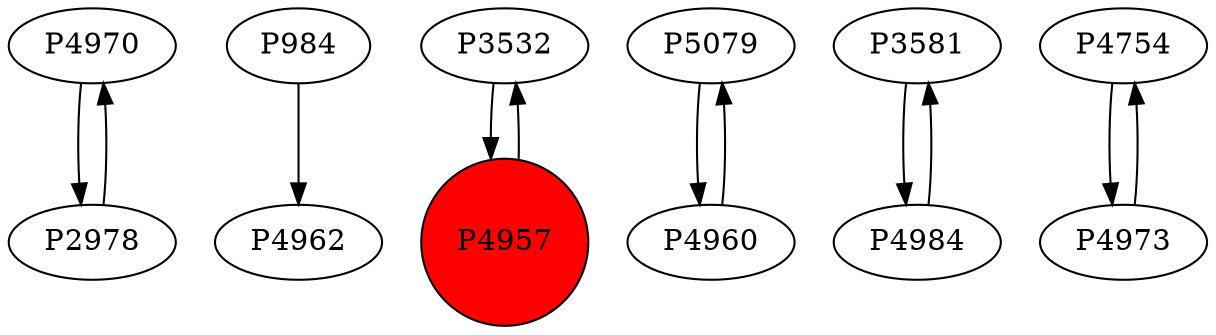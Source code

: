 digraph {
	P4970 -> P2978
	P984 -> P4962
	P2978 -> P4970
	P3532 -> P4957
	P5079 -> P4960
	P4957 -> P3532
	P3581 -> P4984
	P4984 -> P3581
	P4754 -> P4973
	P4960 -> P5079
	P4973 -> P4754
	P4957 [shape=circle]
	P4957 [style=filled]
	P4957 [fillcolor=red]
}